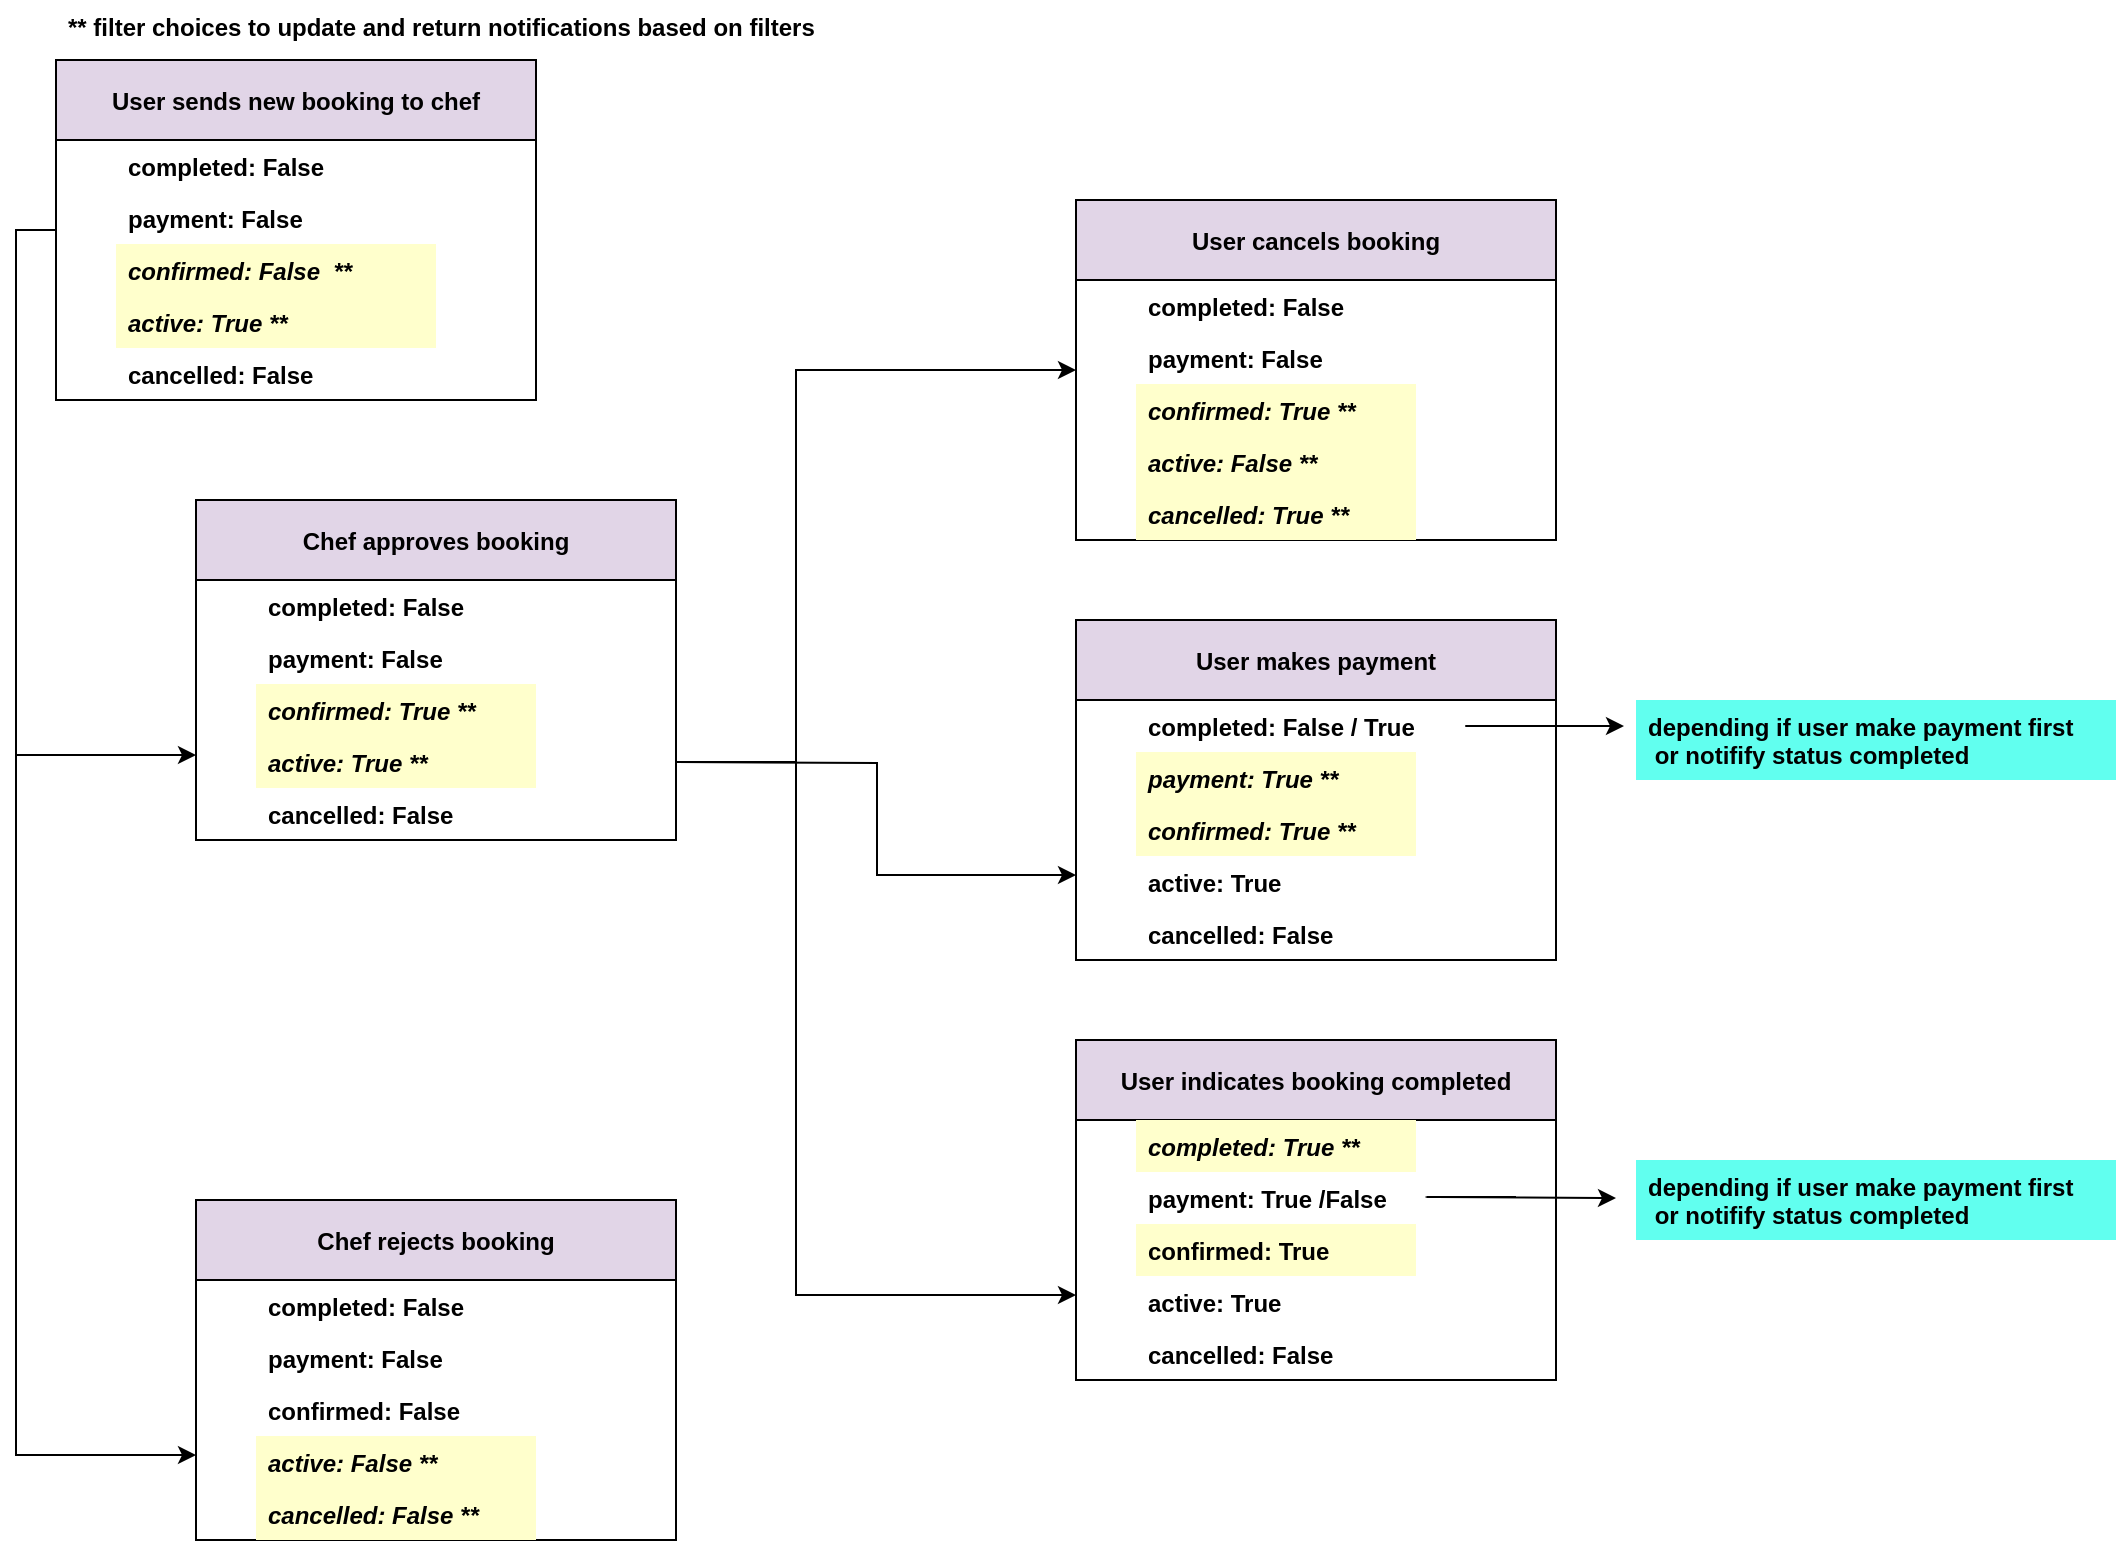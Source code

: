 <mxfile version="14.6.6" type="device"><diagram id="C5RBs43oDa-KdzZeNtuy" name="Page-1"><mxGraphModel dx="451" dy="580" grid="1" gridSize="10" guides="1" tooltips="1" connect="1" arrows="1" fold="1" page="1" pageScale="1" pageWidth="827" pageHeight="1169" math="0" shadow="0"><root><mxCell id="WIyWlLk6GJQsqaUBKTNV-0"/><mxCell id="WIyWlLk6GJQsqaUBKTNV-1" parent="WIyWlLk6GJQsqaUBKTNV-0"/><mxCell id="yMt74VUPfMmV9wDvXkpE-15" style="edgeStyle=orthogonalEdgeStyle;rounded=0;orthogonalLoop=1;jettySize=auto;html=1;exitX=0;exitY=0.5;exitDx=0;exitDy=0;entryX=0;entryY=0.75;entryDx=0;entryDy=0;" parent="WIyWlLk6GJQsqaUBKTNV-1" source="yMt74VUPfMmV9wDvXkpE-2" target="yMt74VUPfMmV9wDvXkpE-9" edge="1"><mxGeometry relative="1" as="geometry"/></mxCell><mxCell id="yMt74VUPfMmV9wDvXkpE-22" style="edgeStyle=orthogonalEdgeStyle;rounded=0;orthogonalLoop=1;jettySize=auto;html=1;exitX=0;exitY=0.5;exitDx=0;exitDy=0;entryX=0;entryY=0.75;entryDx=0;entryDy=0;" parent="WIyWlLk6GJQsqaUBKTNV-1" source="yMt74VUPfMmV9wDvXkpE-2" target="yMt74VUPfMmV9wDvXkpE-16" edge="1"><mxGeometry relative="1" as="geometry"/></mxCell><mxCell id="yMt74VUPfMmV9wDvXkpE-2" value="User sends new booking to chef" style="swimlane;fillColor=#E1D5E7;startSize=40;" parent="WIyWlLk6GJQsqaUBKTNV-1" vertex="1"><mxGeometry x="920" y="100" width="240" height="170" as="geometry"/></mxCell><mxCell id="yMt74VUPfMmV9wDvXkpE-4" value="payment: False" style="text;align=left;verticalAlign=top;spacingLeft=4;spacingRight=4;overflow=hidden;rotatable=0;points=[[0,0.5],[1,0.5]];portConstraint=eastwest;rounded=0;shadow=0;html=0;fontStyle=1" parent="yMt74VUPfMmV9wDvXkpE-2" vertex="1"><mxGeometry x="30" y="66" width="210" height="26" as="geometry"/></mxCell><mxCell id="yMt74VUPfMmV9wDvXkpE-5" value="confirmed: False  **" style="text;align=left;verticalAlign=top;spacingLeft=4;spacingRight=4;overflow=hidden;rotatable=0;points=[[0,0.5],[1,0.5]];portConstraint=eastwest;rounded=0;shadow=0;html=0;fontStyle=3;strokeColor=none;fillColor=#FFFFCC;" parent="yMt74VUPfMmV9wDvXkpE-2" vertex="1"><mxGeometry x="30" y="92" width="160" height="26" as="geometry"/></mxCell><mxCell id="yMt74VUPfMmV9wDvXkpE-6" value="active: True **" style="text;align=left;verticalAlign=top;spacingLeft=4;spacingRight=4;overflow=hidden;rotatable=0;points=[[0,0.5],[1,0.5]];portConstraint=eastwest;rounded=0;shadow=0;html=0;fontStyle=3;fillColor=#FFFFCC;" parent="yMt74VUPfMmV9wDvXkpE-2" vertex="1"><mxGeometry x="30" y="118" width="160" height="26" as="geometry"/></mxCell><mxCell id="yMt74VUPfMmV9wDvXkpE-7" value="cancelled: False" style="text;align=left;verticalAlign=top;spacingLeft=4;spacingRight=4;overflow=hidden;rotatable=0;points=[[0,0.5],[1,0.5]];portConstraint=eastwest;rounded=0;shadow=0;html=0;fontStyle=1" parent="yMt74VUPfMmV9wDvXkpE-2" vertex="1"><mxGeometry x="30" y="144" width="210" height="26" as="geometry"/></mxCell><mxCell id="yMt74VUPfMmV9wDvXkpE-8" value="completed: False" style="text;align=left;verticalAlign=top;spacingLeft=4;spacingRight=4;overflow=hidden;rotatable=0;points=[[0,0.5],[1,0.5]];portConstraint=eastwest;fontStyle=1" parent="yMt74VUPfMmV9wDvXkpE-2" vertex="1"><mxGeometry x="30" y="40" width="210" height="26" as="geometry"/></mxCell><mxCell id="yMt74VUPfMmV9wDvXkpE-3" value="** filter choices to update and return notifications based on filters" style="text;align=left;verticalAlign=top;spacingLeft=4;spacingRight=4;overflow=hidden;rotatable=0;points=[[0,0.5],[1,0.5]];portConstraint=eastwest;fontStyle=1" parent="WIyWlLk6GJQsqaUBKTNV-1" vertex="1"><mxGeometry x="920" y="70" width="480" height="26" as="geometry"/></mxCell><mxCell id="yMt74VUPfMmV9wDvXkpE-9" value="Chef rejects booking" style="swimlane;fillColor=#E1D5E7;startSize=40;" parent="WIyWlLk6GJQsqaUBKTNV-1" vertex="1"><mxGeometry x="990" y="670" width="240" height="170" as="geometry"/></mxCell><mxCell id="yMt74VUPfMmV9wDvXkpE-10" value="payment: False" style="text;align=left;verticalAlign=top;spacingLeft=4;spacingRight=4;overflow=hidden;rotatable=0;points=[[0,0.5],[1,0.5]];portConstraint=eastwest;rounded=0;shadow=0;html=0;fontStyle=1" parent="yMt74VUPfMmV9wDvXkpE-9" vertex="1"><mxGeometry x="30" y="66" width="210" height="26" as="geometry"/></mxCell><mxCell id="yMt74VUPfMmV9wDvXkpE-11" value="confirmed: False" style="text;align=left;verticalAlign=top;spacingLeft=4;spacingRight=4;overflow=hidden;rotatable=0;points=[[0,0.5],[1,0.5]];portConstraint=eastwest;rounded=0;shadow=0;html=0;fontStyle=1" parent="yMt74VUPfMmV9wDvXkpE-9" vertex="1"><mxGeometry x="30" y="92" width="210" height="26" as="geometry"/></mxCell><mxCell id="yMt74VUPfMmV9wDvXkpE-12" value="active: False **" style="text;align=left;verticalAlign=top;spacingLeft=4;spacingRight=4;overflow=hidden;rotatable=0;points=[[0,0.5],[1,0.5]];portConstraint=eastwest;rounded=0;shadow=0;html=0;fontStyle=3;fillColor=#FFFFCC;" parent="yMt74VUPfMmV9wDvXkpE-9" vertex="1"><mxGeometry x="30" y="118" width="140" height="26" as="geometry"/></mxCell><mxCell id="yMt74VUPfMmV9wDvXkpE-13" value="cancelled: False **" style="text;align=left;verticalAlign=top;spacingLeft=4;spacingRight=4;overflow=hidden;rotatable=0;points=[[0,0.5],[1,0.5]];portConstraint=eastwest;rounded=0;shadow=0;html=0;fontStyle=3;fillColor=#FFFFCC;" parent="yMt74VUPfMmV9wDvXkpE-9" vertex="1"><mxGeometry x="30" y="144" width="140" height="26" as="geometry"/></mxCell><mxCell id="yMt74VUPfMmV9wDvXkpE-14" value="completed: False" style="text;align=left;verticalAlign=top;spacingLeft=4;spacingRight=4;overflow=hidden;rotatable=0;points=[[0,0.5],[1,0.5]];portConstraint=eastwest;fontStyle=1" parent="yMt74VUPfMmV9wDvXkpE-9" vertex="1"><mxGeometry x="30" y="40" width="210" height="26" as="geometry"/></mxCell><mxCell id="yMt74VUPfMmV9wDvXkpE-16" value="Chef approves booking" style="swimlane;fillColor=#E1D5E7;startSize=40;" parent="WIyWlLk6GJQsqaUBKTNV-1" vertex="1"><mxGeometry x="990" y="320" width="240" height="170" as="geometry"/></mxCell><mxCell id="yMt74VUPfMmV9wDvXkpE-17" value="payment: False" style="text;align=left;verticalAlign=top;spacingLeft=4;spacingRight=4;overflow=hidden;rotatable=0;points=[[0,0.5],[1,0.5]];portConstraint=eastwest;rounded=0;shadow=0;html=0;fontStyle=1" parent="yMt74VUPfMmV9wDvXkpE-16" vertex="1"><mxGeometry x="30" y="66" width="210" height="26" as="geometry"/></mxCell><mxCell id="yMt74VUPfMmV9wDvXkpE-18" value="confirmed: True **" style="text;align=left;verticalAlign=top;spacingLeft=4;spacingRight=4;overflow=hidden;rotatable=0;points=[[0,0.5],[1,0.5]];portConstraint=eastwest;rounded=0;shadow=0;html=0;fontStyle=3;fillColor=#FFFFCC;" parent="yMt74VUPfMmV9wDvXkpE-16" vertex="1"><mxGeometry x="30" y="92" width="140" height="26" as="geometry"/></mxCell><mxCell id="yMt74VUPfMmV9wDvXkpE-19" value="active: True **" style="text;align=left;verticalAlign=top;spacingLeft=4;spacingRight=4;overflow=hidden;rotatable=0;points=[[0,0.5],[1,0.5]];portConstraint=eastwest;rounded=0;shadow=0;html=0;fontStyle=3;fillColor=#FFFFCC;" parent="yMt74VUPfMmV9wDvXkpE-16" vertex="1"><mxGeometry x="30" y="118" width="140" height="26" as="geometry"/></mxCell><mxCell id="yMt74VUPfMmV9wDvXkpE-20" value="cancelled: False" style="text;align=left;verticalAlign=top;spacingLeft=4;spacingRight=4;overflow=hidden;rotatable=0;points=[[0,0.5],[1,0.5]];portConstraint=eastwest;rounded=0;shadow=0;html=0;fontStyle=1" parent="yMt74VUPfMmV9wDvXkpE-16" vertex="1"><mxGeometry x="30" y="144" width="210" height="26" as="geometry"/></mxCell><mxCell id="yMt74VUPfMmV9wDvXkpE-21" value="completed: False" style="text;align=left;verticalAlign=top;spacingLeft=4;spacingRight=4;overflow=hidden;rotatable=0;points=[[0,0.5],[1,0.5]];portConstraint=eastwest;fontStyle=1" parent="yMt74VUPfMmV9wDvXkpE-16" vertex="1"><mxGeometry x="30" y="40" width="210" height="26" as="geometry"/></mxCell><mxCell id="yMt74VUPfMmV9wDvXkpE-23" value="User cancels booking" style="swimlane;fillColor=#E1D5E7;startSize=40;" parent="WIyWlLk6GJQsqaUBKTNV-1" vertex="1"><mxGeometry x="1430" y="170" width="240" height="170" as="geometry"/></mxCell><mxCell id="yMt74VUPfMmV9wDvXkpE-24" value="payment: False" style="text;align=left;verticalAlign=top;spacingLeft=4;spacingRight=4;overflow=hidden;rotatable=0;points=[[0,0.5],[1,0.5]];portConstraint=eastwest;rounded=0;shadow=0;html=0;fontStyle=1" parent="yMt74VUPfMmV9wDvXkpE-23" vertex="1"><mxGeometry x="30" y="66" width="210" height="26" as="geometry"/></mxCell><mxCell id="yMt74VUPfMmV9wDvXkpE-25" value="confirmed: True **" style="text;align=left;verticalAlign=top;spacingLeft=4;spacingRight=4;overflow=hidden;rotatable=0;points=[[0,0.5],[1,0.5]];portConstraint=eastwest;rounded=0;shadow=0;html=0;fontStyle=3;fillColor=#FFFFCC;" parent="yMt74VUPfMmV9wDvXkpE-23" vertex="1"><mxGeometry x="30" y="92" width="140" height="26" as="geometry"/></mxCell><mxCell id="yMt74VUPfMmV9wDvXkpE-26" value="active: False **" style="text;align=left;verticalAlign=top;spacingLeft=4;spacingRight=4;overflow=hidden;rotatable=0;points=[[0,0.5],[1,0.5]];portConstraint=eastwest;rounded=0;shadow=0;html=0;fontStyle=3;fillColor=#FFFFCC;" parent="yMt74VUPfMmV9wDvXkpE-23" vertex="1"><mxGeometry x="30" y="118" width="140" height="26" as="geometry"/></mxCell><mxCell id="yMt74VUPfMmV9wDvXkpE-27" value="cancelled: True **" style="text;align=left;verticalAlign=top;spacingLeft=4;spacingRight=4;overflow=hidden;rotatable=0;points=[[0,0.5],[1,0.5]];portConstraint=eastwest;rounded=0;shadow=0;html=0;fontStyle=3;fillColor=#FFFFCC;" parent="yMt74VUPfMmV9wDvXkpE-23" vertex="1"><mxGeometry x="30" y="144" width="140" height="26" as="geometry"/></mxCell><mxCell id="yMt74VUPfMmV9wDvXkpE-28" value="completed: False" style="text;align=left;verticalAlign=top;spacingLeft=4;spacingRight=4;overflow=hidden;rotatable=0;points=[[0,0.5],[1,0.5]];portConstraint=eastwest;fontStyle=1" parent="yMt74VUPfMmV9wDvXkpE-23" vertex="1"><mxGeometry x="30" y="40" width="210" height="26" as="geometry"/></mxCell><mxCell id="HB6YNLFjeV9-GgvCaFiU-0" style="edgeStyle=orthogonalEdgeStyle;rounded=0;orthogonalLoop=1;jettySize=auto;html=1;entryX=0;entryY=0.5;entryDx=0;entryDy=0;" edge="1" parent="WIyWlLk6GJQsqaUBKTNV-1" target="yMt74VUPfMmV9wDvXkpE-23"><mxGeometry relative="1" as="geometry"><mxPoint x="1230" y="451" as="sourcePoint"/><Array as="points"><mxPoint x="1290" y="451"/><mxPoint x="1290" y="255"/></Array></mxGeometry></mxCell><mxCell id="HB6YNLFjeV9-GgvCaFiU-1" value="User makes payment" style="swimlane;fillColor=#E1D5E7;startSize=40;" vertex="1" parent="WIyWlLk6GJQsqaUBKTNV-1"><mxGeometry x="1430" y="380" width="240" height="170" as="geometry"/></mxCell><mxCell id="HB6YNLFjeV9-GgvCaFiU-2" value="payment: True **" style="text;align=left;verticalAlign=top;spacingLeft=4;spacingRight=4;overflow=hidden;rotatable=0;points=[[0,0.5],[1,0.5]];portConstraint=eastwest;rounded=0;shadow=0;html=0;fontStyle=3;fillColor=#FFFFCC;" vertex="1" parent="HB6YNLFjeV9-GgvCaFiU-1"><mxGeometry x="30" y="66" width="140" height="26" as="geometry"/></mxCell><mxCell id="HB6YNLFjeV9-GgvCaFiU-3" value="confirmed: True **" style="text;align=left;verticalAlign=top;spacingLeft=4;spacingRight=4;overflow=hidden;rotatable=0;points=[[0,0.5],[1,0.5]];portConstraint=eastwest;rounded=0;shadow=0;html=0;fontStyle=3;fillColor=#FFFFCC;" vertex="1" parent="HB6YNLFjeV9-GgvCaFiU-1"><mxGeometry x="30" y="92" width="140" height="26" as="geometry"/></mxCell><mxCell id="HB6YNLFjeV9-GgvCaFiU-4" value="active: True" style="text;align=left;verticalAlign=top;spacingLeft=4;spacingRight=4;overflow=hidden;rotatable=0;points=[[0,0.5],[1,0.5]];portConstraint=eastwest;rounded=0;shadow=0;html=0;fontStyle=1" vertex="1" parent="HB6YNLFjeV9-GgvCaFiU-1"><mxGeometry x="30" y="118" width="210" height="26" as="geometry"/></mxCell><mxCell id="HB6YNLFjeV9-GgvCaFiU-5" value="cancelled: False" style="text;align=left;verticalAlign=top;spacingLeft=4;spacingRight=4;overflow=hidden;rotatable=0;points=[[0,0.5],[1,0.5]];portConstraint=eastwest;rounded=0;shadow=0;html=0;fontStyle=1" vertex="1" parent="HB6YNLFjeV9-GgvCaFiU-1"><mxGeometry x="30" y="144" width="210" height="26" as="geometry"/></mxCell><mxCell id="HB6YNLFjeV9-GgvCaFiU-6" value="completed: False / True" style="text;align=left;verticalAlign=top;spacingLeft=4;spacingRight=4;overflow=hidden;rotatable=0;points=[[0,0.5],[1,0.5]];portConstraint=eastwest;fontStyle=1" vertex="1" parent="HB6YNLFjeV9-GgvCaFiU-1"><mxGeometry x="30" y="40" width="210" height="26" as="geometry"/></mxCell><mxCell id="HB6YNLFjeV9-GgvCaFiU-7" style="edgeStyle=orthogonalEdgeStyle;rounded=0;orthogonalLoop=1;jettySize=auto;html=1;entryX=0;entryY=0.75;entryDx=0;entryDy=0;" edge="1" parent="WIyWlLk6GJQsqaUBKTNV-1" target="HB6YNLFjeV9-GgvCaFiU-1"><mxGeometry relative="1" as="geometry"><mxPoint x="1230" y="451" as="sourcePoint"/></mxGeometry></mxCell><mxCell id="HB6YNLFjeV9-GgvCaFiU-8" value="User indicates booking completed" style="swimlane;fillColor=#E1D5E7;startSize=40;" vertex="1" parent="WIyWlLk6GJQsqaUBKTNV-1"><mxGeometry x="1430" y="590" width="240" height="170" as="geometry"/></mxCell><mxCell id="HB6YNLFjeV9-GgvCaFiU-9" value="payment: True /False " style="text;align=left;verticalAlign=top;spacingLeft=4;spacingRight=4;overflow=hidden;rotatable=0;points=[[0,0.5],[1,0.5]];portConstraint=eastwest;rounded=0;shadow=0;html=0;fontStyle=1" vertex="1" parent="HB6YNLFjeV9-GgvCaFiU-8"><mxGeometry x="30" y="66" width="210" height="26" as="geometry"/></mxCell><mxCell id="HB6YNLFjeV9-GgvCaFiU-10" value="confirmed: True " style="text;align=left;verticalAlign=top;spacingLeft=4;spacingRight=4;overflow=hidden;rotatable=0;points=[[0,0.5],[1,0.5]];portConstraint=eastwest;rounded=0;shadow=0;html=0;fontStyle=1;fillColor=#FFFFCC;" vertex="1" parent="HB6YNLFjeV9-GgvCaFiU-8"><mxGeometry x="30" y="92" width="140" height="26" as="geometry"/></mxCell><mxCell id="HB6YNLFjeV9-GgvCaFiU-11" value="active: True" style="text;align=left;verticalAlign=top;spacingLeft=4;spacingRight=4;overflow=hidden;rotatable=0;points=[[0,0.5],[1,0.5]];portConstraint=eastwest;rounded=0;shadow=0;html=0;fontStyle=1" vertex="1" parent="HB6YNLFjeV9-GgvCaFiU-8"><mxGeometry x="30" y="118" width="210" height="26" as="geometry"/></mxCell><mxCell id="HB6YNLFjeV9-GgvCaFiU-12" value="cancelled: False" style="text;align=left;verticalAlign=top;spacingLeft=4;spacingRight=4;overflow=hidden;rotatable=0;points=[[0,0.5],[1,0.5]];portConstraint=eastwest;rounded=0;shadow=0;html=0;fontStyle=1" vertex="1" parent="HB6YNLFjeV9-GgvCaFiU-8"><mxGeometry x="30" y="144" width="210" height="26" as="geometry"/></mxCell><mxCell id="HB6YNLFjeV9-GgvCaFiU-13" value="completed: True **" style="text;align=left;verticalAlign=top;spacingLeft=4;spacingRight=4;overflow=hidden;rotatable=0;points=[[0,0.5],[1,0.5]];portConstraint=eastwest;fontStyle=3;fillColor=#FFFFCC;" vertex="1" parent="HB6YNLFjeV9-GgvCaFiU-8"><mxGeometry x="30" y="40" width="140" height="26" as="geometry"/></mxCell><mxCell id="HB6YNLFjeV9-GgvCaFiU-17" value="" style="endArrow=classic;html=1;" edge="1" parent="HB6YNLFjeV9-GgvCaFiU-8"><mxGeometry width="50" height="50" relative="1" as="geometry"><mxPoint x="220" y="78.5" as="sourcePoint"/><mxPoint x="270" y="79" as="targetPoint"/><Array as="points"><mxPoint x="170" y="78.5"/></Array></mxGeometry></mxCell><mxCell id="HB6YNLFjeV9-GgvCaFiU-14" style="edgeStyle=orthogonalEdgeStyle;rounded=0;orthogonalLoop=1;jettySize=auto;html=1;entryX=0;entryY=0.75;entryDx=0;entryDy=0;" edge="1" parent="WIyWlLk6GJQsqaUBKTNV-1" target="HB6YNLFjeV9-GgvCaFiU-8"><mxGeometry relative="1" as="geometry"><mxPoint x="1230" y="451" as="sourcePoint"/><Array as="points"><mxPoint x="1290" y="451"/><mxPoint x="1290" y="718"/></Array></mxGeometry></mxCell><mxCell id="HB6YNLFjeV9-GgvCaFiU-15" value="" style="endArrow=classic;html=1;" edge="1" parent="WIyWlLk6GJQsqaUBKTNV-1" source="HB6YNLFjeV9-GgvCaFiU-6"><mxGeometry width="50" height="50" relative="1" as="geometry"><mxPoint x="1654" y="460" as="sourcePoint"/><mxPoint x="1704" y="433" as="targetPoint"/><Array as="points"><mxPoint x="1620" y="433"/></Array></mxGeometry></mxCell><mxCell id="HB6YNLFjeV9-GgvCaFiU-18" value="depending if user make payment first&#10; or notifify status completed&#10;" style="text;align=left;verticalAlign=top;spacingLeft=4;spacingRight=4;overflow=hidden;rotatable=0;points=[[0,0.5],[1,0.5]];portConstraint=eastwest;fontStyle=1;fillColor=#61FFEF;" vertex="1" parent="WIyWlLk6GJQsqaUBKTNV-1"><mxGeometry x="1710" y="420" width="240" height="40" as="geometry"/></mxCell><mxCell id="HB6YNLFjeV9-GgvCaFiU-19" value="depending if user make payment first&#10; or notifify status completed&#10;" style="text;align=left;verticalAlign=top;spacingLeft=4;spacingRight=4;overflow=hidden;rotatable=0;points=[[0,0.5],[1,0.5]];portConstraint=eastwest;fontStyle=1;fillColor=#61FFEF;" vertex="1" parent="WIyWlLk6GJQsqaUBKTNV-1"><mxGeometry x="1710" y="650" width="240" height="40" as="geometry"/></mxCell></root></mxGraphModel></diagram></mxfile>